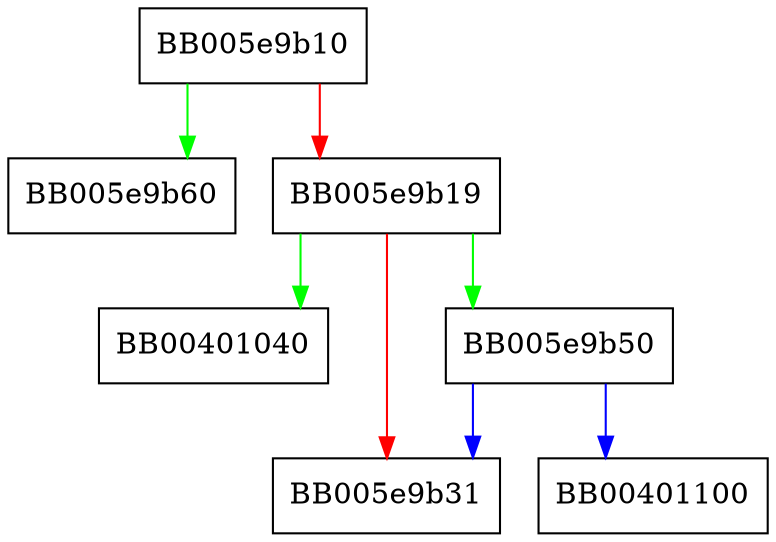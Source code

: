digraph ossl_algorithm_get1_first_name {
  node [shape="box"];
  graph [splines=ortho];
  BB005e9b10 -> BB005e9b60 [color="green"];
  BB005e9b10 -> BB005e9b19 [color="red"];
  BB005e9b19 -> BB00401040 [color="green"];
  BB005e9b19 -> BB005e9b50 [color="green"];
  BB005e9b19 -> BB005e9b31 [color="red"];
  BB005e9b50 -> BB00401100 [color="blue"];
  BB005e9b50 -> BB005e9b31 [color="blue"];
}